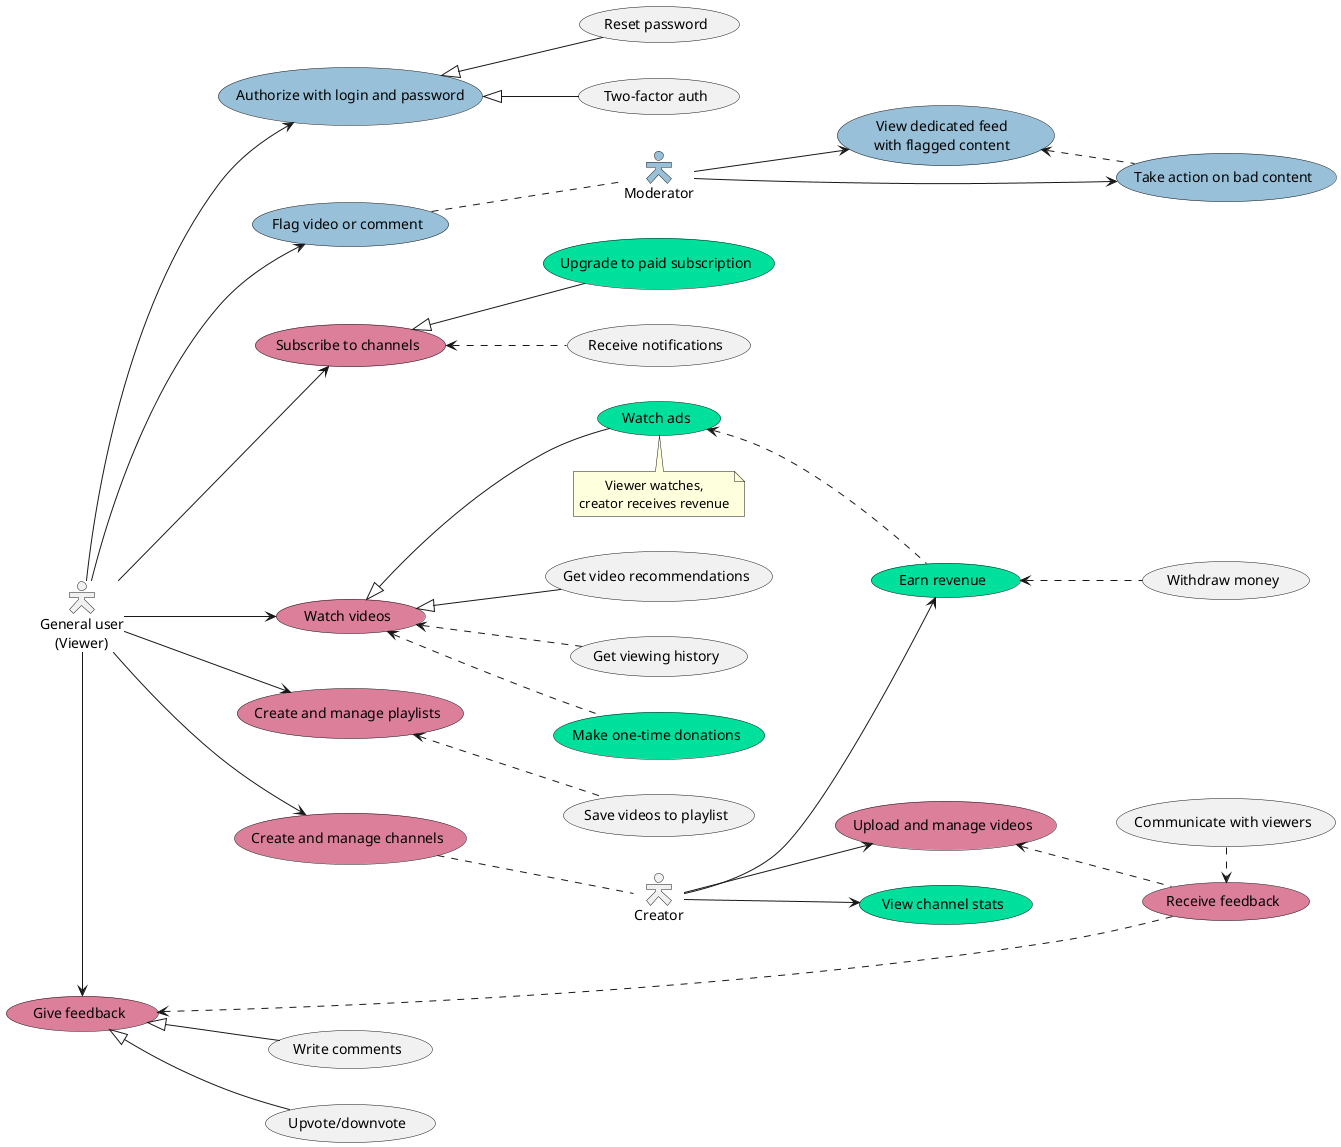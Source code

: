 @startuml
skinparam actorStyle Hollow
skinparam defaultTextAlignment center
skinparam maxMessageSize 150
skinparam Shadowing false
skinparam ParticipantPadding 20



actor "General user\n(Viewer)" as viewer
top to bottom direction
(Watch videos) as _watch_videos #DC7F9B
(Make one-time donations) as _donate #00E09D
_watch_videos <.. _donate
(Watch ads) as _watch_ads #00E09D
note right of _watch_ads : Viewer watches,\ncreator receives revenue
_watch_videos <|-- _watch_ads
(Get video recommendations) as _get_recs
_watch_videos <|-- _get_recs
viewer --> _watch_videos

(Create and manage playlists) as _create_playlists #DC7F9B
_create_playlists <.. (Save videos to playlist)
viewer --> _create_playlists

(Create and manage channels) as _create_channels #DC7F9B
viewer --> _create_channels

(Authorize with login and password) as _authorize #98C1D9
(Two-factor auth) as _2fa
_authorize <|-- _2fa
(Reset password) as _reset_password
_authorize <|-- _reset_password
viewer --> _authorize

(Flag video or comment) as _flag_video #98C1D9
viewer --> _flag_video



actor "Moderator" as moderator #98C1D9
top to bottom direction
_flag_video .. moderator
(View dedicated feed\nwith flagged content) as _view_flagged #98C1D9
moderator --> _view_flagged
(Take action on bad content) as _take_action #98C1D9
moderator --> _take_action
_view_flagged <.. _take_action

(Subscribe to channels) as _subscribe #DC7F9B
(Receive notifications) as _recv_notifications 
(Upgrade to paid subscription) as _upgrade_to_paid #00E09D
_subscribe <.. _recv_notifications
_subscribe <|-- _upgrade_to_paid
viewer --> _subscribe

(Give feedback) as _give_feedback #DC7F9B
_give_feedback <|-- (Write comments)
_give_feedback <|-- (Upvote/downvote)
viewer -> _give_feedback
(Get viewing history) as _get_history
_watch_videos <.. _get_history



actor "Creator" as creator
left to right direction
_create_channels .. creator

(Upload and manage videos) as _upload #DC7F9B
creator --> _upload

(Receive feedback) as _recv_feedback #DC7F9B
_upload <.. _recv_feedback
_give_feedback <.. _recv_feedback
_recv_feedback <..left.. (Communicate with viewers)

(View channel stats) as _view_stats #00E09D
creator --> _view_stats

(Earn revenue) as _earn #00E09D
_earn <.. (Withdraw money)
_watch_ads <.. _earn
creator --> _earn
@enduml
